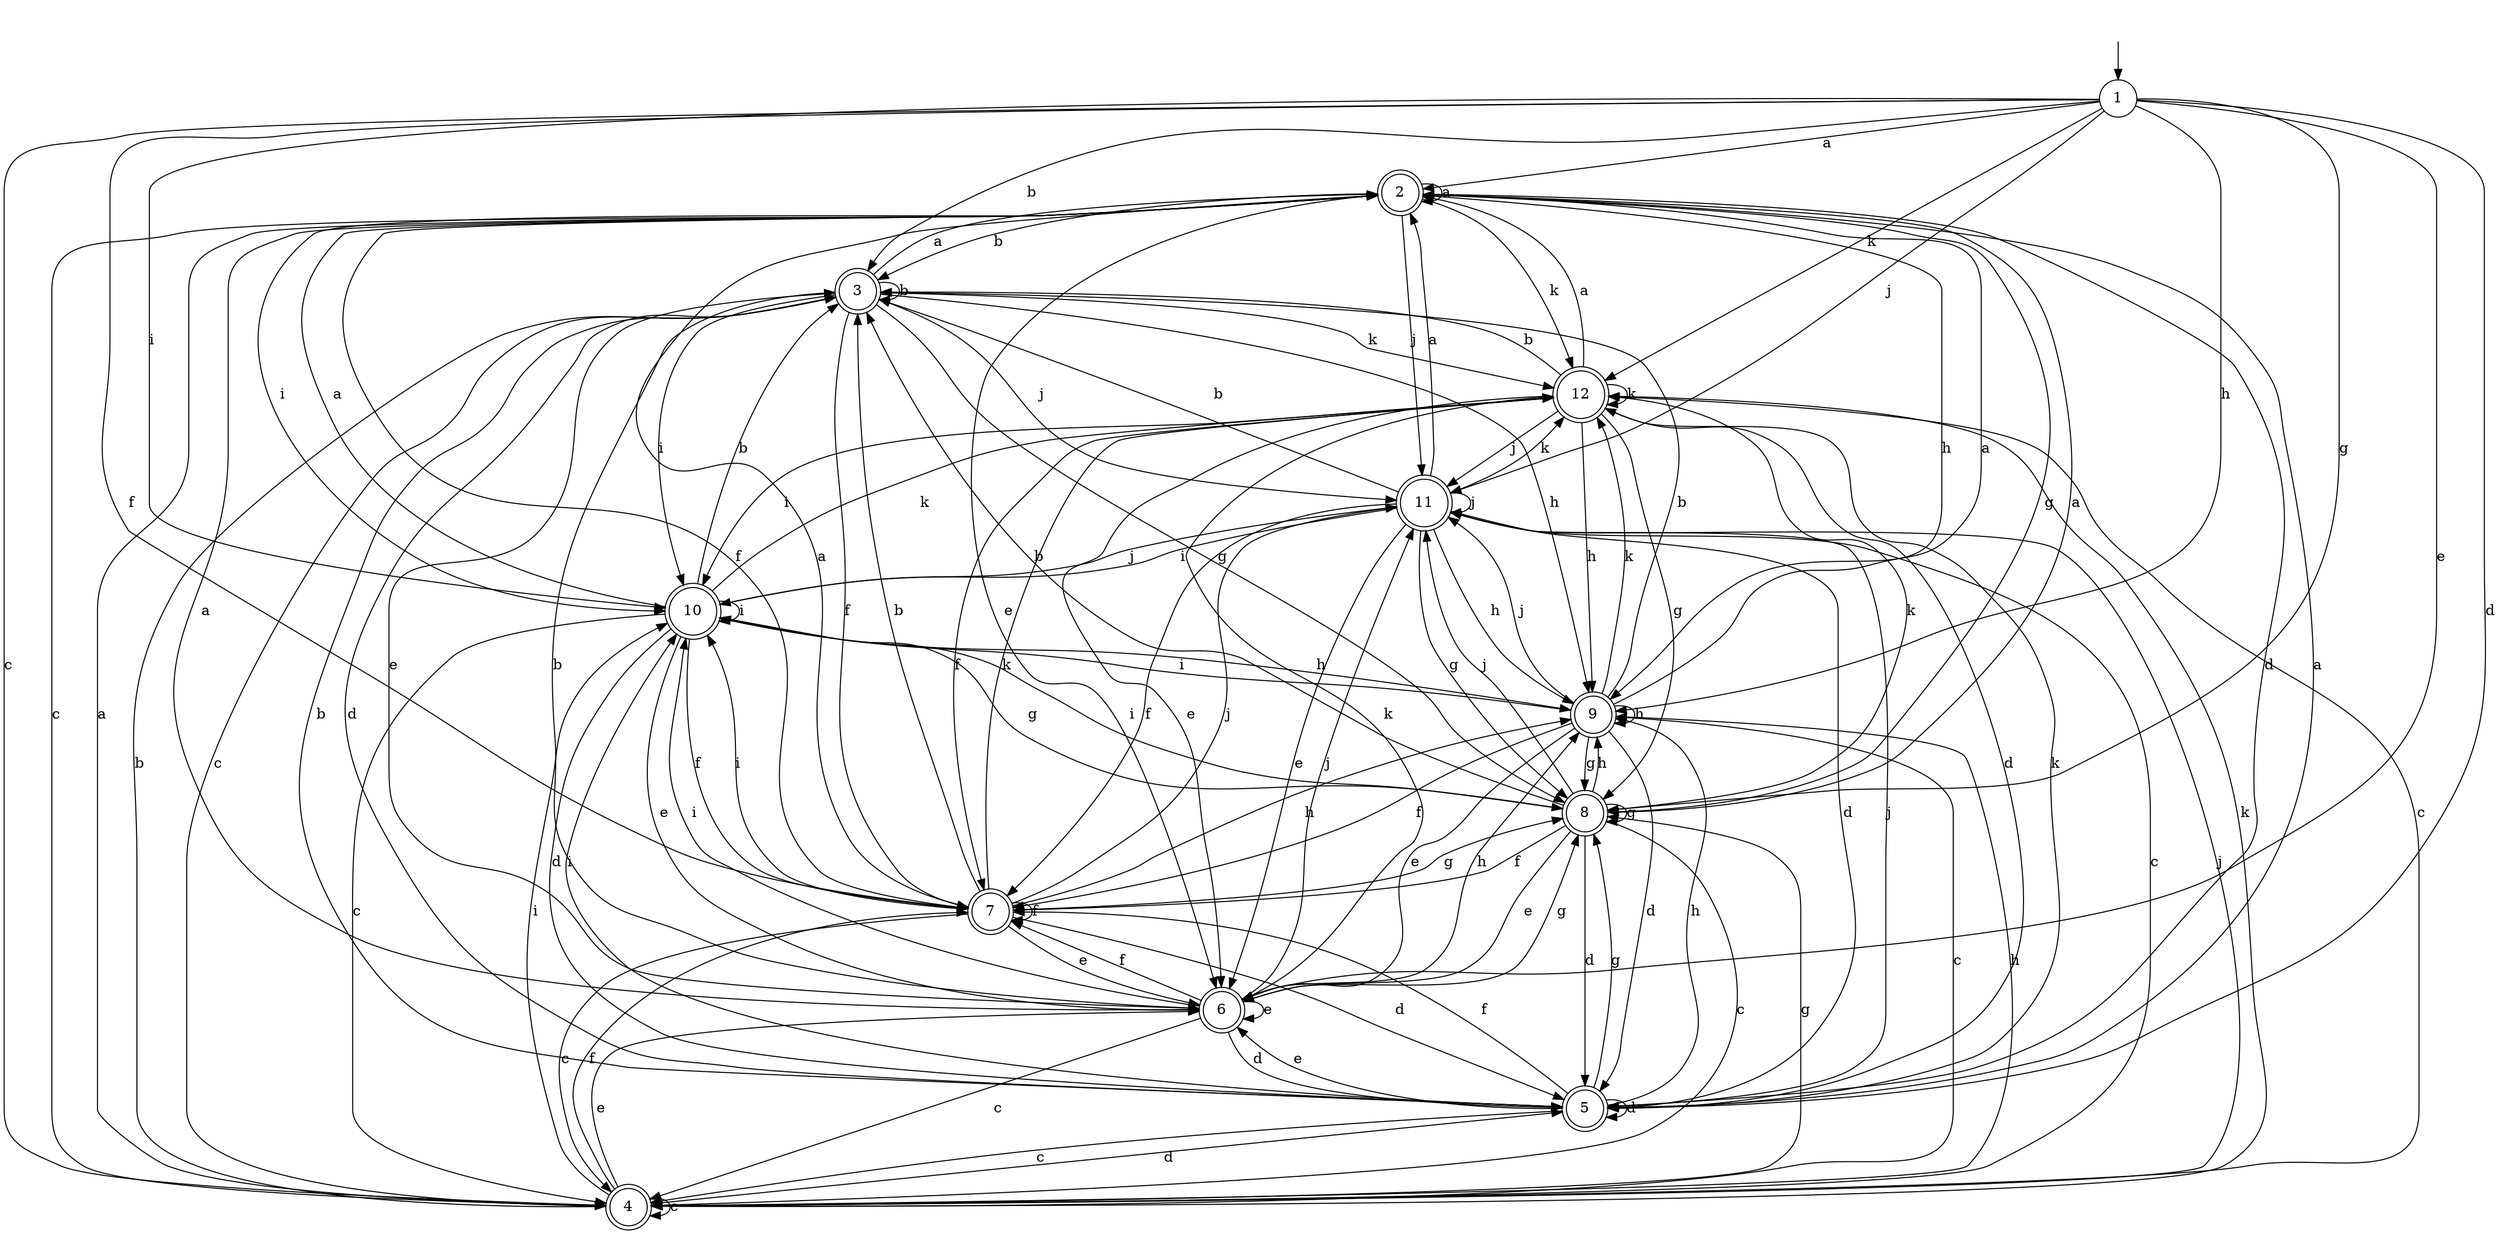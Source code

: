 digraph G{
    ""[shape=none]
    "1"[shape=circle]
    "2"[shape=doublecircle]
    "3"[shape=doublecircle]
    "4"[shape=doublecircle]
    "5"[shape=doublecircle]
    "6"[shape=doublecircle]
    "7"[shape=doublecircle]
    "8"[shape=doublecircle]
    "9"[shape=doublecircle]
    "10"[shape=doublecircle]
    "11"[shape=doublecircle]
    "12"[shape=doublecircle]

    ""->"1"
    "1" -> "2"[label="a"]
    "1" -> "3"[label="b"]
    "1" -> "4"[label="c"]
    "1" -> "5"[label="d"]
    "1" -> "6"[label="e"]
    "1" -> "7"[label="f"]
    "1" -> "8"[label="g"]
    "1" -> "9"[label="h"]
    "1" -> "10"[label="i"]
    "1" -> "11"[label="j"]
    "1" -> "12"[label="k"]
    "2" -> "2"[label="a"]
    "2" -> "3"[label="b"]
    "2" -> "4"[label="c"]
    "2" -> "5"[label="d"]
    "2" -> "6"[label="e"]
    "2" -> "7"[label="f"]
    "2" -> "8"[label="g"]
    "2" -> "9"[label="h"]
    "2" -> "10"[label="i"]
    "2" -> "11"[label="j"]
    "2" -> "12"[label="k"]
    "3" -> "2"[label="a"]
    "3" -> "3"[label="b"]
    "3" -> "4"[label="c"]
    "3" -> "5"[label="d"]
    "3" -> "6"[label="e"]
    "3" -> "7"[label="f"]
    "3" -> "8"[label="g"]
    "3" -> "9"[label="h"]
    "3" -> "10"[label="i"]
    "3" -> "11"[label="j"]
    "3" -> "12"[label="k"]
    "4" -> "2"[label="a"]
    "4" -> "3"[label="b"]
    "4" -> "4"[label="c"]
    "4" -> "5"[label="d"]
    "4" -> "6"[label="e"]
    "4" -> "7"[label="f"]
    "4" -> "8"[label="g"]
    "4" -> "9"[label="h"]
    "4" -> "10"[label="i"]
    "4" -> "11"[label="j"]
    "4" -> "12"[label="k"]
    "5" -> "2"[label="a"]
    "5" -> "3"[label="b"]
    "5" -> "4"[label="c"]
    "5" -> "5"[label="d"]
    "5" -> "6"[label="e"]
    "5" -> "7"[label="f"]
    "5" -> "8"[label="g"]
    "5" -> "9"[label="h"]
    "5" -> "10"[label="i"]
    "5" -> "11"[label="j"]
    "5" -> "12"[label="k"]
    "6" -> "2"[label="a"]
    "6" -> "3"[label="b"]
    "6" -> "4"[label="c"]
    "6" -> "5"[label="d"]
    "6" -> "6"[label="e"]
    "6" -> "7"[label="f"]
    "6" -> "8"[label="g"]
    "6" -> "9"[label="h"]
    "6" -> "10"[label="i"]
    "6" -> "11"[label="j"]
    "6" -> "12"[label="k"]
    "7" -> "2"[label="a"]
    "7" -> "3"[label="b"]
    "7" -> "4"[label="c"]
    "7" -> "5"[label="d"]
    "7" -> "6"[label="e"]
    "7" -> "7"[label="f"]
    "7" -> "8"[label="g"]
    "7" -> "9"[label="h"]
    "7" -> "10"[label="i"]
    "7" -> "11"[label="j"]
    "7" -> "12"[label="k"]
    "8" -> "2"[label="a"]
    "8" -> "3"[label="b"]
    "8" -> "4"[label="c"]
    "8" -> "5"[label="d"]
    "8" -> "6"[label="e"]
    "8" -> "7"[label="f"]
    "8" -> "8"[label="g"]
    "8" -> "9"[label="h"]
    "8" -> "10"[label="i"]
    "8" -> "11"[label="j"]
    "8" -> "12"[label="k"]
    "9" -> "2"[label="a"]
    "9" -> "3"[label="b"]
    "9" -> "4"[label="c"]
    "9" -> "5"[label="d"]
    "9" -> "6"[label="e"]
    "9" -> "7"[label="f"]
    "9" -> "8"[label="g"]
    "9" -> "9"[label="h"]
    "9" -> "10"[label="i"]
    "9" -> "11"[label="j"]
    "9" -> "12"[label="k"]
    "10" -> "2"[label="a"]
    "10" -> "3"[label="b"]
    "10" -> "4"[label="c"]
    "10" -> "5"[label="d"]
    "10" -> "6"[label="e"]
    "10" -> "7"[label="f"]
    "10" -> "8"[label="g"]
    "10" -> "9"[label="h"]
    "10" -> "10"[label="i"]
    "10" -> "11"[label="j"]
    "10" -> "12"[label="k"]
    "11" -> "2"[label="a"]
    "11" -> "3"[label="b"]
    "11" -> "4"[label="c"]
    "11" -> "5"[label="d"]
    "11" -> "6"[label="e"]
    "11" -> "7"[label="f"]
    "11" -> "8"[label="g"]
    "11" -> "9"[label="h"]
    "11" -> "10"[label="i"]
    "11" -> "11"[label="j"]
    "11" -> "12"[label="k"]
    "12" -> "2"[label="a"]
    "12" -> "3"[label="b"]
    "12" -> "4"[label="c"]
    "12" -> "5"[label="d"]
    "12" -> "6"[label="e"]
    "12" -> "7"[label="f"]
    "12" -> "8"[label="g"]
    "12" -> "9"[label="h"]
    "12" -> "10"[label="i"]
    "12" -> "11"[label="j"]
    "12" -> "12"[label="k"]
}
